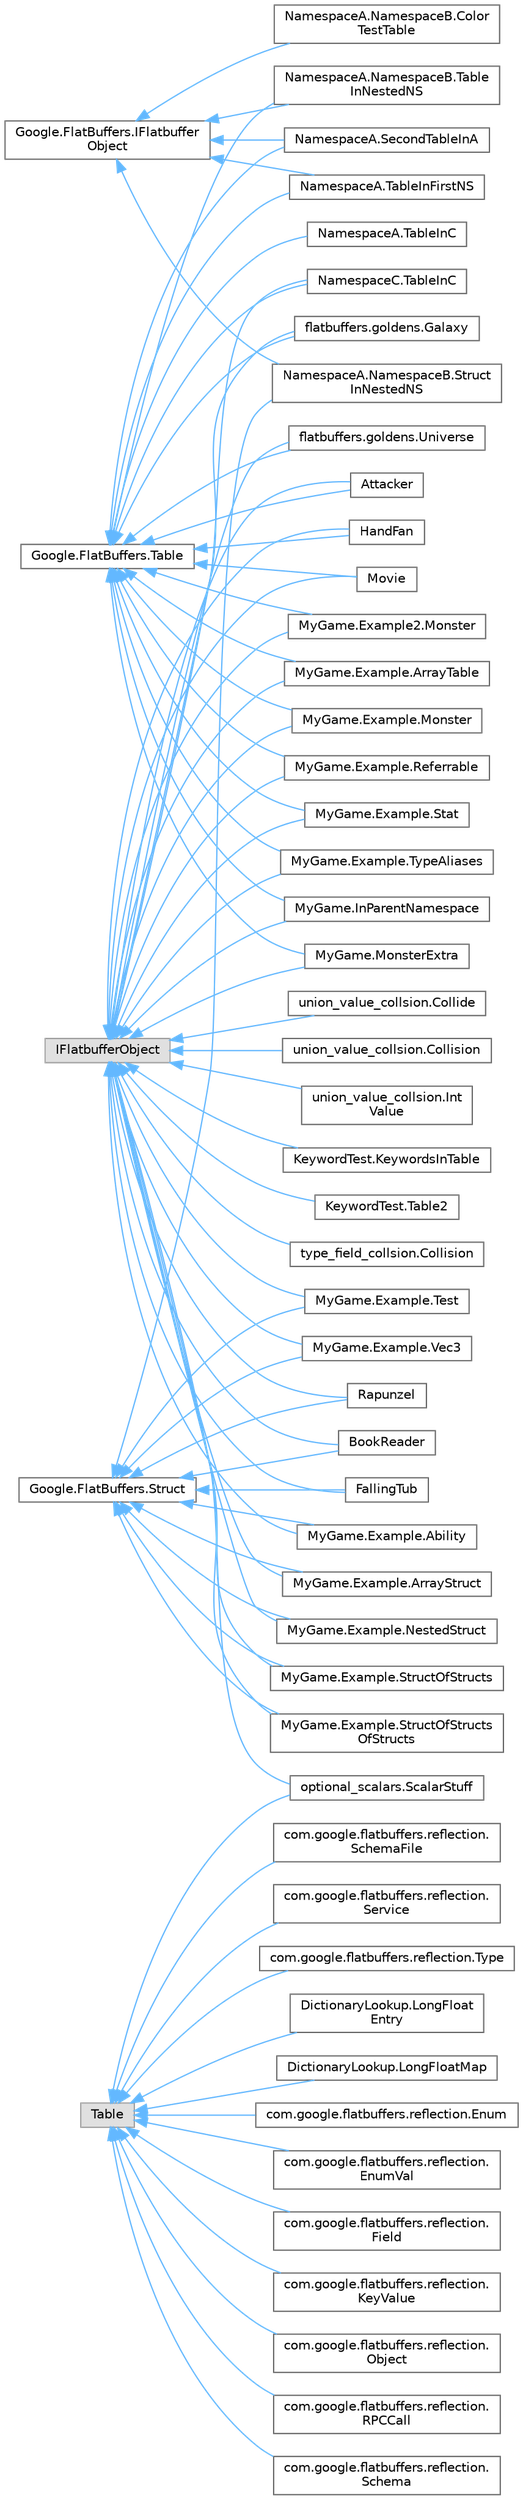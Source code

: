 digraph "Graphical Class Hierarchy"
{
 // LATEX_PDF_SIZE
  bgcolor="transparent";
  edge [fontname=Helvetica,fontsize=10,labelfontname=Helvetica,labelfontsize=10];
  node [fontname=Helvetica,fontsize=10,shape=box,height=0.2,width=0.4];
  rankdir="LR";
  Node0 [id="Node000000",label="Google.FlatBuffers.IFlatbuffer\lObject",height=0.2,width=0.4,color="grey40", fillcolor="white", style="filled",URL="$interfaceGoogle_1_1FlatBuffers_1_1IFlatbufferObject.html",tooltip="This is the base for both structs and tables."];
  Node0 -> Node1 [id="edge145_Node000000_Node000001",dir="back",color="steelblue1",style="solid",tooltip=" "];
  Node1 [id="Node000001",label="NamespaceA.NamespaceB.Color\lTestTable",height=0.2,width=0.4,color="grey40", fillcolor="white", style="filled",URL="$structNamespaceA_1_1NamespaceB_1_1ColorTestTable.html",tooltip=" "];
  Node0 -> Node2 [id="edge146_Node000000_Node000002",dir="back",color="steelblue1",style="solid",tooltip=" "];
  Node2 [id="Node000002",label="NamespaceA.NamespaceB.Struct\lInNestedNS",height=0.2,width=0.4,color="grey40", fillcolor="white", style="filled",URL="$structNamespaceA_1_1NamespaceB_1_1StructInNestedNS.html",tooltip=" "];
  Node0 -> Node18 [id="edge147_Node000000_Node000018",dir="back",color="steelblue1",style="solid",tooltip=" "];
  Node18 [id="Node000018",label="NamespaceA.NamespaceB.Table\lInNestedNS",height=0.2,width=0.4,color="grey40", fillcolor="white", style="filled",URL="$structNamespaceA_1_1NamespaceB_1_1TableInNestedNS.html",tooltip=" "];
  Node0 -> Node19 [id="edge148_Node000000_Node000019",dir="back",color="steelblue1",style="solid",tooltip=" "];
  Node19 [id="Node000019",label="NamespaceA.SecondTableInA",height=0.2,width=0.4,color="grey40", fillcolor="white", style="filled",URL="$structNamespaceA_1_1SecondTableInA.html",tooltip=" "];
  Node0 -> Node21 [id="edge149_Node000000_Node000021",dir="back",color="steelblue1",style="solid",tooltip=" "];
  Node21 [id="Node000021",label="NamespaceA.TableInFirstNS",height=0.2,width=0.4,color="grey40", fillcolor="white", style="filled",URL="$structNamespaceA_1_1TableInFirstNS.html",tooltip=" "];
  Node5 [id="Node000005",label="IFlatbufferObject",height=0.2,width=0.4,color="grey60", fillcolor="#E0E0E0", style="filled",tooltip=" "];
  Node5 -> Node6 [id="edge150_Node000005_Node000006",dir="back",color="steelblue1",style="solid",tooltip=" "];
  Node6 [id="Node000006",label="Attacker",height=0.2,width=0.4,color="grey40", fillcolor="white", style="filled",URL="$structAttacker.html",tooltip=" "];
  Node5 -> Node4 [id="edge151_Node000005_Node000004",dir="back",color="steelblue1",style="solid",tooltip=" "];
  Node4 [id="Node000004",label="BookReader",height=0.2,width=0.4,color="grey40", fillcolor="white", style="filled",URL="$structBookReader.html",tooltip=" "];
  Node5 -> Node25 [id="edge152_Node000005_Node000025",dir="back",color="steelblue1",style="solid",tooltip=" "];
  Node25 [id="Node000025",label="FallingTub",height=0.2,width=0.4,color="grey40", fillcolor="white", style="filled",URL="$structFallingTub.html",tooltip=" "];
  Node5 -> Node8 [id="edge153_Node000005_Node000008",dir="back",color="steelblue1",style="solid",tooltip=" "];
  Node8 [id="Node000008",label="HandFan",height=0.2,width=0.4,color="grey40", fillcolor="white", style="filled",URL="$structHandFan.html",tooltip=" "];
  Node5 -> Node26 [id="edge154_Node000005_Node000026",dir="back",color="steelblue1",style="solid",tooltip=" "];
  Node26 [id="Node000026",label="KeywordTest.KeywordsInTable",height=0.2,width=0.4,color="grey40", fillcolor="white", style="filled",URL="$structKeywordTest_1_1KeywordsInTable.html",tooltip=" "];
  Node5 -> Node27 [id="edge155_Node000005_Node000027",dir="back",color="steelblue1",style="solid",tooltip=" "];
  Node27 [id="Node000027",label="KeywordTest.Table2",height=0.2,width=0.4,color="grey40", fillcolor="white", style="filled",URL="$structKeywordTest_1_1Table2.html",tooltip=" "];
  Node5 -> Node9 [id="edge156_Node000005_Node000009",dir="back",color="steelblue1",style="solid",tooltip=" "];
  Node9 [id="Node000009",label="Movie",height=0.2,width=0.4,color="grey40", fillcolor="white", style="filled",URL="$structMovie.html",tooltip=" "];
  Node5 -> Node10 [id="edge157_Node000005_Node000010",dir="back",color="steelblue1",style="solid",tooltip=" "];
  Node10 [id="Node000010",label="MyGame.Example2.Monster",height=0.2,width=0.4,color="grey40", fillcolor="white", style="filled",URL="$structMyGame_1_1Example2_1_1Monster.html",tooltip=" "];
  Node5 -> Node28 [id="edge158_Node000005_Node000028",dir="back",color="steelblue1",style="solid",tooltip=" "];
  Node28 [id="Node000028",label="MyGame.Example.Ability",height=0.2,width=0.4,color="grey40", fillcolor="white", style="filled",URL="$structMyGame_1_1Example_1_1Ability.html",tooltip=" "];
  Node5 -> Node29 [id="edge159_Node000005_Node000029",dir="back",color="steelblue1",style="solid",tooltip=" "];
  Node29 [id="Node000029",label="MyGame.Example.ArrayStruct",height=0.2,width=0.4,color="grey40", fillcolor="white", style="filled",URL="$structMyGame_1_1Example_1_1ArrayStruct.html",tooltip=" "];
  Node5 -> Node11 [id="edge160_Node000005_Node000011",dir="back",color="steelblue1",style="solid",tooltip=" "];
  Node11 [id="Node000011",label="MyGame.Example.ArrayTable",height=0.2,width=0.4,color="grey40", fillcolor="white", style="filled",URL="$structMyGame_1_1Example_1_1ArrayTable.html",tooltip=" "];
  Node5 -> Node12 [id="edge161_Node000005_Node000012",dir="back",color="steelblue1",style="solid",tooltip=" "];
  Node12 [id="Node000012",label="MyGame.Example.Monster",height=0.2,width=0.4,color="grey40", fillcolor="white", style="filled",URL="$structMyGame_1_1Example_1_1Monster.html",tooltip="an example documentation comment: \"monster object\""];
  Node5 -> Node30 [id="edge162_Node000005_Node000030",dir="back",color="steelblue1",style="solid",tooltip=" "];
  Node30 [id="Node000030",label="MyGame.Example.NestedStruct",height=0.2,width=0.4,color="grey40", fillcolor="white", style="filled",URL="$structMyGame_1_1Example_1_1NestedStruct.html",tooltip=" "];
  Node5 -> Node13 [id="edge163_Node000005_Node000013",dir="back",color="steelblue1",style="solid",tooltip=" "];
  Node13 [id="Node000013",label="MyGame.Example.Referrable",height=0.2,width=0.4,color="grey40", fillcolor="white", style="filled",URL="$structMyGame_1_1Example_1_1Referrable.html",tooltip=" "];
  Node5 -> Node14 [id="edge164_Node000005_Node000014",dir="back",color="steelblue1",style="solid",tooltip=" "];
  Node14 [id="Node000014",label="MyGame.Example.Stat",height=0.2,width=0.4,color="grey40", fillcolor="white", style="filled",URL="$structMyGame_1_1Example_1_1Stat.html",tooltip=" "];
  Node5 -> Node31 [id="edge165_Node000005_Node000031",dir="back",color="steelblue1",style="solid",tooltip=" "];
  Node31 [id="Node000031",label="MyGame.Example.StructOfStructs",height=0.2,width=0.4,color="grey40", fillcolor="white", style="filled",URL="$structMyGame_1_1Example_1_1StructOfStructs.html",tooltip=" "];
  Node5 -> Node32 [id="edge166_Node000005_Node000032",dir="back",color="steelblue1",style="solid",tooltip=" "];
  Node32 [id="Node000032",label="MyGame.Example.StructOfStructs\lOfStructs",height=0.2,width=0.4,color="grey40", fillcolor="white", style="filled",URL="$structMyGame_1_1Example_1_1StructOfStructsOfStructs.html",tooltip=" "];
  Node5 -> Node33 [id="edge167_Node000005_Node000033",dir="back",color="steelblue1",style="solid",tooltip=" "];
  Node33 [id="Node000033",label="MyGame.Example.Test",height=0.2,width=0.4,color="grey40", fillcolor="white", style="filled",URL="$structMyGame_1_1Example_1_1Test.html",tooltip=" "];
  Node5 -> Node15 [id="edge168_Node000005_Node000015",dir="back",color="steelblue1",style="solid",tooltip=" "];
  Node15 [id="Node000015",label="MyGame.Example.TypeAliases",height=0.2,width=0.4,color="grey40", fillcolor="white", style="filled",URL="$structMyGame_1_1Example_1_1TypeAliases.html",tooltip=" "];
  Node5 -> Node34 [id="edge169_Node000005_Node000034",dir="back",color="steelblue1",style="solid",tooltip=" "];
  Node34 [id="Node000034",label="MyGame.Example.Vec3",height=0.2,width=0.4,color="grey40", fillcolor="white", style="filled",URL="$structMyGame_1_1Example_1_1Vec3.html",tooltip=" "];
  Node5 -> Node16 [id="edge170_Node000005_Node000016",dir="back",color="steelblue1",style="solid",tooltip=" "];
  Node16 [id="Node000016",label="MyGame.InParentNamespace",height=0.2,width=0.4,color="grey40", fillcolor="white", style="filled",URL="$structMyGame_1_1InParentNamespace.html",tooltip=" "];
  Node5 -> Node17 [id="edge171_Node000005_Node000017",dir="back",color="steelblue1",style="solid",tooltip=" "];
  Node17 [id="Node000017",label="MyGame.MonsterExtra",height=0.2,width=0.4,color="grey40", fillcolor="white", style="filled",URL="$structMyGame_1_1MonsterExtra.html",tooltip=" "];
  Node5 -> Node22 [id="edge172_Node000005_Node000022",dir="back",color="steelblue1",style="solid",tooltip=" "];
  Node22 [id="Node000022",label="NamespaceC.TableInC",height=0.2,width=0.4,color="grey40", fillcolor="white", style="filled",URL="$structNamespaceC_1_1TableInC.html",tooltip=" "];
  Node5 -> Node35 [id="edge173_Node000005_Node000035",dir="back",color="steelblue1",style="solid",tooltip=" "];
  Node35 [id="Node000035",label="Rapunzel",height=0.2,width=0.4,color="grey40", fillcolor="white", style="filled",URL="$structRapunzel.html",tooltip=" "];
  Node5 -> Node23 [id="edge174_Node000005_Node000023",dir="back",color="steelblue1",style="solid",tooltip=" "];
  Node23 [id="Node000023",label="flatbuffers.goldens.Galaxy",height=0.2,width=0.4,color="grey40", fillcolor="white", style="filled",URL="$structflatbuffers_1_1goldens_1_1Galaxy.html",tooltip=" "];
  Node5 -> Node24 [id="edge175_Node000005_Node000024",dir="back",color="steelblue1",style="solid",tooltip=" "];
  Node24 [id="Node000024",label="flatbuffers.goldens.Universe",height=0.2,width=0.4,color="grey40", fillcolor="white", style="filled",URL="$structflatbuffers_1_1goldens_1_1Universe.html",tooltip=" "];
  Node5 -> Node36 [id="edge176_Node000005_Node000036",dir="back",color="steelblue1",style="solid",tooltip=" "];
  Node36 [id="Node000036",label="optional_scalars.ScalarStuff",height=0.2,width=0.4,color="grey40", fillcolor="white", style="filled",URL="$structoptional__scalars_1_1ScalarStuff.html",tooltip=" "];
  Node5 -> Node50 [id="edge177_Node000005_Node000050",dir="back",color="steelblue1",style="solid",tooltip=" "];
  Node50 [id="Node000050",label="type_field_collsion.Collision",height=0.2,width=0.4,color="grey40", fillcolor="white", style="filled",URL="$structtype__field__collsion_1_1Collision.html",tooltip=" "];
  Node5 -> Node51 [id="edge178_Node000005_Node000051",dir="back",color="steelblue1",style="solid",tooltip=" "];
  Node51 [id="Node000051",label="union_value_collsion.Collide",height=0.2,width=0.4,color="grey40", fillcolor="white", style="filled",URL="$structunion__value__collsion_1_1Collide.html",tooltip=" "];
  Node5 -> Node52 [id="edge179_Node000005_Node000052",dir="back",color="steelblue1",style="solid",tooltip=" "];
  Node52 [id="Node000052",label="union_value_collsion.Collision",height=0.2,width=0.4,color="grey40", fillcolor="white", style="filled",URL="$structunion__value__collsion_1_1Collision.html",tooltip=" "];
  Node5 -> Node53 [id="edge180_Node000005_Node000053",dir="back",color="steelblue1",style="solid",tooltip=" "];
  Node53 [id="Node000053",label="union_value_collsion.Int\lValue",height=0.2,width=0.4,color="grey40", fillcolor="white", style="filled",URL="$structunion__value__collsion_1_1IntValue.html",tooltip=" "];
  Node3 [id="Node000003",label="Google.FlatBuffers.Struct",height=0.2,width=0.4,color="grey40", fillcolor="white", style="filled",URL="$structGoogle_1_1FlatBuffers_1_1Struct.html",tooltip="All structs in the generated code derive from this class, and add their own accessors."];
  Node3 -> Node4 [id="edge181_Node000003_Node000004",dir="back",color="steelblue1",style="solid",tooltip=" "];
  Node3 -> Node25 [id="edge182_Node000003_Node000025",dir="back",color="steelblue1",style="solid",tooltip=" "];
  Node3 -> Node28 [id="edge183_Node000003_Node000028",dir="back",color="steelblue1",style="solid",tooltip=" "];
  Node3 -> Node29 [id="edge184_Node000003_Node000029",dir="back",color="steelblue1",style="solid",tooltip=" "];
  Node3 -> Node30 [id="edge185_Node000003_Node000030",dir="back",color="steelblue1",style="solid",tooltip=" "];
  Node3 -> Node31 [id="edge186_Node000003_Node000031",dir="back",color="steelblue1",style="solid",tooltip=" "];
  Node3 -> Node32 [id="edge187_Node000003_Node000032",dir="back",color="steelblue1",style="solid",tooltip=" "];
  Node3 -> Node33 [id="edge188_Node000003_Node000033",dir="back",color="steelblue1",style="solid",tooltip=" "];
  Node3 -> Node34 [id="edge189_Node000003_Node000034",dir="back",color="steelblue1",style="solid",tooltip=" "];
  Node3 -> Node2 [id="edge190_Node000003_Node000002",dir="back",color="steelblue1",style="solid",tooltip=" "];
  Node3 -> Node35 [id="edge191_Node000003_Node000035",dir="back",color="steelblue1",style="solid",tooltip=" "];
  Node7 [id="Node000007",label="Google.FlatBuffers.Table",height=0.2,width=0.4,color="grey40", fillcolor="white", style="filled",URL="$structGoogle_1_1FlatBuffers_1_1Table.html",tooltip="All tables in the generated code derive from this struct, and add their own accessors."];
  Node7 -> Node6 [id="edge192_Node000007_Node000006",dir="back",color="steelblue1",style="solid",tooltip=" "];
  Node7 -> Node8 [id="edge193_Node000007_Node000008",dir="back",color="steelblue1",style="solid",tooltip=" "];
  Node7 -> Node9 [id="edge194_Node000007_Node000009",dir="back",color="steelblue1",style="solid",tooltip=" "];
  Node7 -> Node10 [id="edge195_Node000007_Node000010",dir="back",color="steelblue1",style="solid",tooltip=" "];
  Node7 -> Node11 [id="edge196_Node000007_Node000011",dir="back",color="steelblue1",style="solid",tooltip=" "];
  Node7 -> Node12 [id="edge197_Node000007_Node000012",dir="back",color="steelblue1",style="solid",tooltip=" "];
  Node7 -> Node13 [id="edge198_Node000007_Node000013",dir="back",color="steelblue1",style="solid",tooltip=" "];
  Node7 -> Node14 [id="edge199_Node000007_Node000014",dir="back",color="steelblue1",style="solid",tooltip=" "];
  Node7 -> Node15 [id="edge200_Node000007_Node000015",dir="back",color="steelblue1",style="solid",tooltip=" "];
  Node7 -> Node16 [id="edge201_Node000007_Node000016",dir="back",color="steelblue1",style="solid",tooltip=" "];
  Node7 -> Node17 [id="edge202_Node000007_Node000017",dir="back",color="steelblue1",style="solid",tooltip=" "];
  Node7 -> Node18 [id="edge203_Node000007_Node000018",dir="back",color="steelblue1",style="solid",tooltip=" "];
  Node7 -> Node19 [id="edge204_Node000007_Node000019",dir="back",color="steelblue1",style="solid",tooltip=" "];
  Node7 -> Node20 [id="edge205_Node000007_Node000020",dir="back",color="steelblue1",style="solid",tooltip=" "];
  Node20 [id="Node000020",label="NamespaceA.TableInC",height=0.2,width=0.4,color="grey40", fillcolor="white", style="filled",URL="$classNamespaceA_1_1TableInC.html",tooltip=" "];
  Node7 -> Node21 [id="edge206_Node000007_Node000021",dir="back",color="steelblue1",style="solid",tooltip=" "];
  Node7 -> Node22 [id="edge207_Node000007_Node000022",dir="back",color="steelblue1",style="solid",tooltip=" "];
  Node7 -> Node23 [id="edge208_Node000007_Node000023",dir="back",color="steelblue1",style="solid",tooltip=" "];
  Node7 -> Node24 [id="edge209_Node000007_Node000024",dir="back",color="steelblue1",style="solid",tooltip=" "];
  Node37 [id="Node000037",label="Table",height=0.2,width=0.4,color="grey60", fillcolor="#E0E0E0", style="filled",tooltip=" "];
  Node37 -> Node38 [id="edge210_Node000037_Node000038",dir="back",color="steelblue1",style="solid",tooltip=" "];
  Node38 [id="Node000038",label="DictionaryLookup.LongFloat\lEntry",height=0.2,width=0.4,color="grey40", fillcolor="white", style="filled",URL="$classDictionaryLookup_1_1LongFloatEntry.html",tooltip=" "];
  Node37 -> Node39 [id="edge211_Node000037_Node000039",dir="back",color="steelblue1",style="solid",tooltip=" "];
  Node39 [id="Node000039",label="DictionaryLookup.LongFloatMap",height=0.2,width=0.4,color="grey40", fillcolor="white", style="filled",URL="$classDictionaryLookup_1_1LongFloatMap.html",tooltip=" "];
  Node37 -> Node40 [id="edge212_Node000037_Node000040",dir="back",color="steelblue1",style="solid",tooltip=" "];
  Node40 [id="Node000040",label="com.google.flatbuffers.reflection.Enum",height=0.2,width=0.4,color="grey40", fillcolor="white", style="filled",URL="$classcom_1_1google_1_1flatbuffers_1_1reflection_1_1Enum.html",tooltip=" "];
  Node37 -> Node41 [id="edge213_Node000037_Node000041",dir="back",color="steelblue1",style="solid",tooltip=" "];
  Node41 [id="Node000041",label="com.google.flatbuffers.reflection.\lEnumVal",height=0.2,width=0.4,color="grey40", fillcolor="white", style="filled",URL="$classcom_1_1google_1_1flatbuffers_1_1reflection_1_1EnumVal.html",tooltip=" "];
  Node37 -> Node42 [id="edge214_Node000037_Node000042",dir="back",color="steelblue1",style="solid",tooltip=" "];
  Node42 [id="Node000042",label="com.google.flatbuffers.reflection.\lField",height=0.2,width=0.4,color="grey40", fillcolor="white", style="filled",URL="$classcom_1_1google_1_1flatbuffers_1_1reflection_1_1Field.html",tooltip=" "];
  Node37 -> Node43 [id="edge215_Node000037_Node000043",dir="back",color="steelblue1",style="solid",tooltip=" "];
  Node43 [id="Node000043",label="com.google.flatbuffers.reflection.\lKeyValue",height=0.2,width=0.4,color="grey40", fillcolor="white", style="filled",URL="$classcom_1_1google_1_1flatbuffers_1_1reflection_1_1KeyValue.html",tooltip=" "];
  Node37 -> Node44 [id="edge216_Node000037_Node000044",dir="back",color="steelblue1",style="solid",tooltip=" "];
  Node44 [id="Node000044",label="com.google.flatbuffers.reflection.\lObject",height=0.2,width=0.4,color="grey40", fillcolor="white", style="filled",URL="$classcom_1_1google_1_1flatbuffers_1_1reflection_1_1Object.html",tooltip=" "];
  Node37 -> Node45 [id="edge217_Node000037_Node000045",dir="back",color="steelblue1",style="solid",tooltip=" "];
  Node45 [id="Node000045",label="com.google.flatbuffers.reflection.\lRPCCall",height=0.2,width=0.4,color="grey40", fillcolor="white", style="filled",URL="$classcom_1_1google_1_1flatbuffers_1_1reflection_1_1RPCCall.html",tooltip=" "];
  Node37 -> Node46 [id="edge218_Node000037_Node000046",dir="back",color="steelblue1",style="solid",tooltip=" "];
  Node46 [id="Node000046",label="com.google.flatbuffers.reflection.\lSchema",height=0.2,width=0.4,color="grey40", fillcolor="white", style="filled",URL="$classcom_1_1google_1_1flatbuffers_1_1reflection_1_1Schema.html",tooltip=" "];
  Node37 -> Node47 [id="edge219_Node000037_Node000047",dir="back",color="steelblue1",style="solid",tooltip=" "];
  Node47 [id="Node000047",label="com.google.flatbuffers.reflection.\lSchemaFile",height=0.2,width=0.4,color="grey40", fillcolor="white", style="filled",URL="$classcom_1_1google_1_1flatbuffers_1_1reflection_1_1SchemaFile.html",tooltip=" "];
  Node37 -> Node48 [id="edge220_Node000037_Node000048",dir="back",color="steelblue1",style="solid",tooltip=" "];
  Node48 [id="Node000048",label="com.google.flatbuffers.reflection.\lService",height=0.2,width=0.4,color="grey40", fillcolor="white", style="filled",URL="$classcom_1_1google_1_1flatbuffers_1_1reflection_1_1Service.html",tooltip=" "];
  Node37 -> Node49 [id="edge221_Node000037_Node000049",dir="back",color="steelblue1",style="solid",tooltip=" "];
  Node49 [id="Node000049",label="com.google.flatbuffers.reflection.Type",height=0.2,width=0.4,color="grey40", fillcolor="white", style="filled",URL="$classcom_1_1google_1_1flatbuffers_1_1reflection_1_1Type.html",tooltip=" "];
  Node37 -> Node36 [id="edge222_Node000037_Node000036",dir="back",color="steelblue1",style="solid",tooltip=" "];
}
